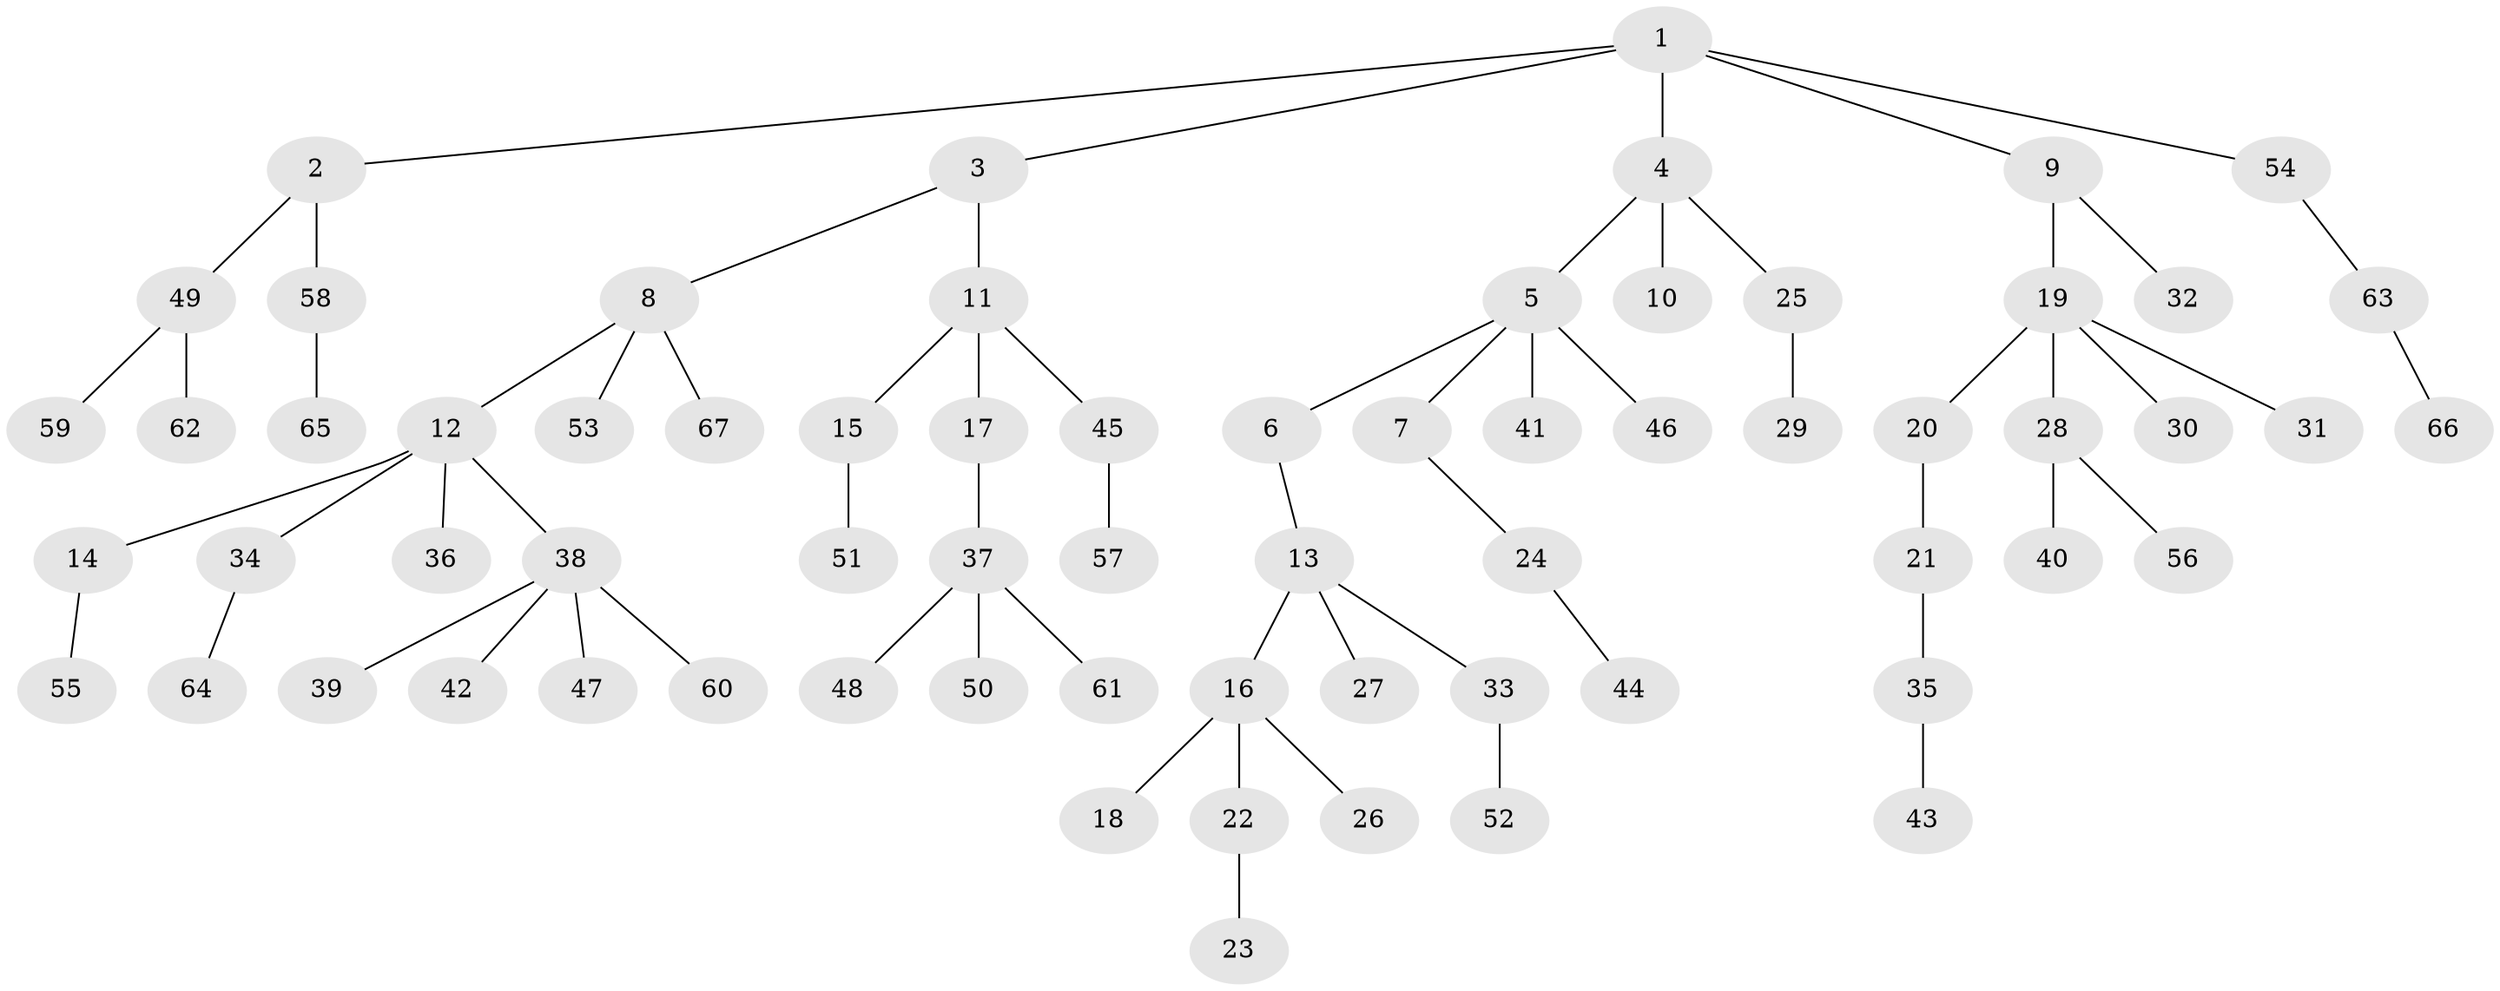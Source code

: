 // coarse degree distribution, {3: 0.17073170731707318, 4: 0.12195121951219512, 1: 0.5365853658536586, 2: 0.14634146341463414, 5: 0.024390243902439025}
// Generated by graph-tools (version 1.1) at 2025/37/03/04/25 23:37:19]
// undirected, 67 vertices, 66 edges
graph export_dot {
  node [color=gray90,style=filled];
  1;
  2;
  3;
  4;
  5;
  6;
  7;
  8;
  9;
  10;
  11;
  12;
  13;
  14;
  15;
  16;
  17;
  18;
  19;
  20;
  21;
  22;
  23;
  24;
  25;
  26;
  27;
  28;
  29;
  30;
  31;
  32;
  33;
  34;
  35;
  36;
  37;
  38;
  39;
  40;
  41;
  42;
  43;
  44;
  45;
  46;
  47;
  48;
  49;
  50;
  51;
  52;
  53;
  54;
  55;
  56;
  57;
  58;
  59;
  60;
  61;
  62;
  63;
  64;
  65;
  66;
  67;
  1 -- 2;
  1 -- 3;
  1 -- 4;
  1 -- 9;
  1 -- 54;
  2 -- 49;
  2 -- 58;
  3 -- 8;
  3 -- 11;
  4 -- 5;
  4 -- 10;
  4 -- 25;
  5 -- 6;
  5 -- 7;
  5 -- 41;
  5 -- 46;
  6 -- 13;
  7 -- 24;
  8 -- 12;
  8 -- 53;
  8 -- 67;
  9 -- 19;
  9 -- 32;
  11 -- 15;
  11 -- 17;
  11 -- 45;
  12 -- 14;
  12 -- 34;
  12 -- 36;
  12 -- 38;
  13 -- 16;
  13 -- 27;
  13 -- 33;
  14 -- 55;
  15 -- 51;
  16 -- 18;
  16 -- 22;
  16 -- 26;
  17 -- 37;
  19 -- 20;
  19 -- 28;
  19 -- 30;
  19 -- 31;
  20 -- 21;
  21 -- 35;
  22 -- 23;
  24 -- 44;
  25 -- 29;
  28 -- 40;
  28 -- 56;
  33 -- 52;
  34 -- 64;
  35 -- 43;
  37 -- 48;
  37 -- 50;
  37 -- 61;
  38 -- 39;
  38 -- 42;
  38 -- 47;
  38 -- 60;
  45 -- 57;
  49 -- 59;
  49 -- 62;
  54 -- 63;
  58 -- 65;
  63 -- 66;
}
